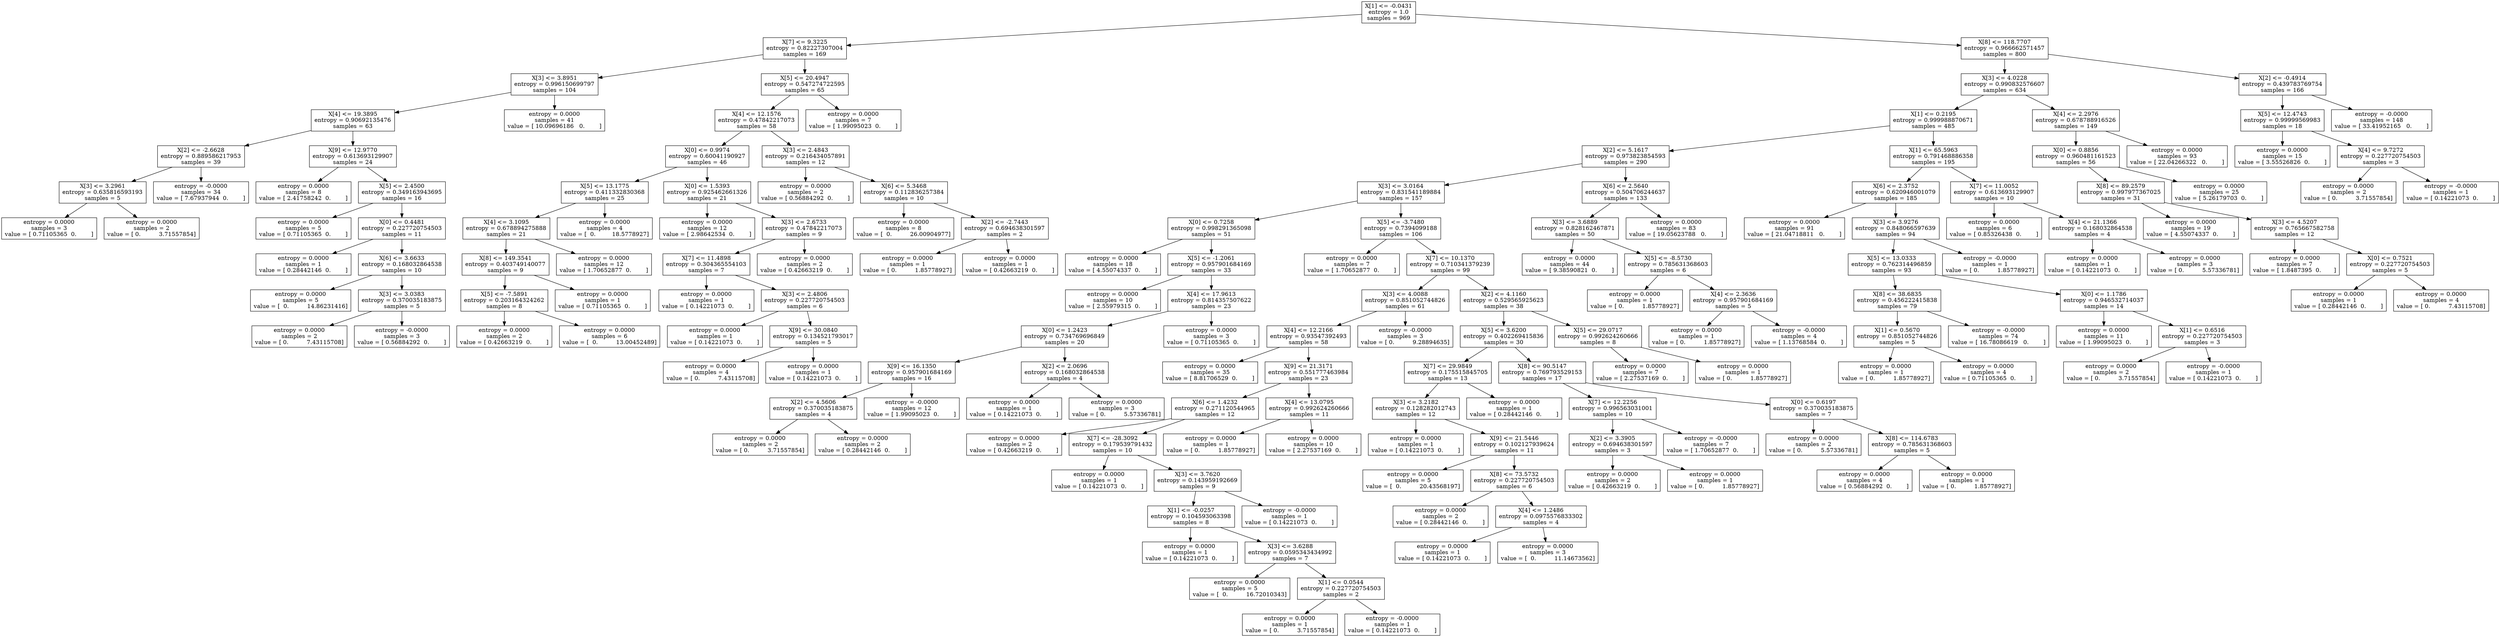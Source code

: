 digraph Tree {
0 [label="X[1] <= -0.0431\nentropy = 1.0\nsamples = 969", shape="box"] ;
1 [label="X[7] <= 9.3225\nentropy = 0.82227307004\nsamples = 169", shape="box"] ;
0 -> 1 ;
2 [label="X[3] <= 3.8951\nentropy = 0.996150699797\nsamples = 104", shape="box"] ;
1 -> 2 ;
3 [label="X[4] <= 19.3895\nentropy = 0.90692135476\nsamples = 63", shape="box"] ;
2 -> 3 ;
4 [label="X[2] <= -2.6628\nentropy = 0.889586217953\nsamples = 39", shape="box"] ;
3 -> 4 ;
5 [label="X[3] <= 3.2961\nentropy = 0.635816593193\nsamples = 5", shape="box"] ;
4 -> 5 ;
6 [label="entropy = 0.0000\nsamples = 3\nvalue = [ 0.71105365  0.        ]", shape="box"] ;
5 -> 6 ;
7 [label="entropy = 0.0000\nsamples = 2\nvalue = [ 0.          3.71557854]", shape="box"] ;
5 -> 7 ;
8 [label="entropy = -0.0000\nsamples = 34\nvalue = [ 7.67937944  0.        ]", shape="box"] ;
4 -> 8 ;
9 [label="X[9] <= 12.9770\nentropy = 0.613693129907\nsamples = 24", shape="box"] ;
3 -> 9 ;
10 [label="entropy = 0.0000\nsamples = 8\nvalue = [ 2.41758242  0.        ]", shape="box"] ;
9 -> 10 ;
11 [label="X[5] <= 2.4500\nentropy = 0.349163943695\nsamples = 16", shape="box"] ;
9 -> 11 ;
12 [label="entropy = 0.0000\nsamples = 5\nvalue = [ 0.71105365  0.        ]", shape="box"] ;
11 -> 12 ;
13 [label="X[0] <= 0.4481\nentropy = 0.227720754503\nsamples = 11", shape="box"] ;
11 -> 13 ;
14 [label="entropy = 0.0000\nsamples = 1\nvalue = [ 0.28442146  0.        ]", shape="box"] ;
13 -> 14 ;
15 [label="X[6] <= 3.6633\nentropy = 0.168032864538\nsamples = 10", shape="box"] ;
13 -> 15 ;
16 [label="entropy = 0.0000\nsamples = 5\nvalue = [  0.          14.86231416]", shape="box"] ;
15 -> 16 ;
17 [label="X[3] <= 3.0383\nentropy = 0.370035183875\nsamples = 5", shape="box"] ;
15 -> 17 ;
18 [label="entropy = 0.0000\nsamples = 2\nvalue = [ 0.          7.43115708]", shape="box"] ;
17 -> 18 ;
19 [label="entropy = -0.0000\nsamples = 3\nvalue = [ 0.56884292  0.        ]", shape="box"] ;
17 -> 19 ;
20 [label="entropy = 0.0000\nsamples = 41\nvalue = [ 10.09696186   0.        ]", shape="box"] ;
2 -> 20 ;
21 [label="X[5] <= 20.4947\nentropy = 0.547274722595\nsamples = 65", shape="box"] ;
1 -> 21 ;
22 [label="X[4] <= 12.1576\nentropy = 0.47842217073\nsamples = 58", shape="box"] ;
21 -> 22 ;
23 [label="X[0] <= 0.9974\nentropy = 0.60041190927\nsamples = 46", shape="box"] ;
22 -> 23 ;
24 [label="X[5] <= 13.1775\nentropy = 0.411332830368\nsamples = 25", shape="box"] ;
23 -> 24 ;
25 [label="X[4] <= 3.1095\nentropy = 0.678894275888\nsamples = 21", shape="box"] ;
24 -> 25 ;
26 [label="X[8] <= 149.3541\nentropy = 0.403749140077\nsamples = 9", shape="box"] ;
25 -> 26 ;
27 [label="X[5] <= -7.5891\nentropy = 0.203164324262\nsamples = 8", shape="box"] ;
26 -> 27 ;
28 [label="entropy = 0.0000\nsamples = 2\nvalue = [ 0.42663219  0.        ]", shape="box"] ;
27 -> 28 ;
29 [label="entropy = 0.0000\nsamples = 6\nvalue = [  0.          13.00452489]", shape="box"] ;
27 -> 29 ;
30 [label="entropy = 0.0000\nsamples = 1\nvalue = [ 0.71105365  0.        ]", shape="box"] ;
26 -> 30 ;
31 [label="entropy = 0.0000\nsamples = 12\nvalue = [ 1.70652877  0.        ]", shape="box"] ;
25 -> 31 ;
32 [label="entropy = 0.0000\nsamples = 4\nvalue = [  0.         18.5778927]", shape="box"] ;
24 -> 32 ;
33 [label="X[0] <= 1.5393\nentropy = 0.925462661326\nsamples = 21", shape="box"] ;
23 -> 33 ;
34 [label="entropy = 0.0000\nsamples = 12\nvalue = [ 2.98642534  0.        ]", shape="box"] ;
33 -> 34 ;
35 [label="X[3] <= 2.6733\nentropy = 0.47842217073\nsamples = 9", shape="box"] ;
33 -> 35 ;
36 [label="X[7] <= 11.4898\nentropy = 0.304365554103\nsamples = 7", shape="box"] ;
35 -> 36 ;
37 [label="entropy = 0.0000\nsamples = 1\nvalue = [ 0.14221073  0.        ]", shape="box"] ;
36 -> 37 ;
38 [label="X[3] <= 2.4806\nentropy = 0.227720754503\nsamples = 6", shape="box"] ;
36 -> 38 ;
39 [label="entropy = 0.0000\nsamples = 1\nvalue = [ 0.14221073  0.        ]", shape="box"] ;
38 -> 39 ;
40 [label="X[9] <= 30.0840\nentropy = 0.134521793017\nsamples = 5", shape="box"] ;
38 -> 40 ;
41 [label="entropy = 0.0000\nsamples = 4\nvalue = [ 0.          7.43115708]", shape="box"] ;
40 -> 41 ;
42 [label="entropy = 0.0000\nsamples = 1\nvalue = [ 0.14221073  0.        ]", shape="box"] ;
40 -> 42 ;
43 [label="entropy = 0.0000\nsamples = 2\nvalue = [ 0.42663219  0.        ]", shape="box"] ;
35 -> 43 ;
44 [label="X[3] <= 2.4843\nentropy = 0.216434057891\nsamples = 12", shape="box"] ;
22 -> 44 ;
45 [label="entropy = 0.0000\nsamples = 2\nvalue = [ 0.56884292  0.        ]", shape="box"] ;
44 -> 45 ;
46 [label="X[6] <= 5.3468\nentropy = 0.112836257384\nsamples = 10", shape="box"] ;
44 -> 46 ;
47 [label="entropy = 0.0000\nsamples = 8\nvalue = [  0.          26.00904977]", shape="box"] ;
46 -> 47 ;
48 [label="X[2] <= -2.7443\nentropy = 0.694638301597\nsamples = 2", shape="box"] ;
46 -> 48 ;
49 [label="entropy = 0.0000\nsamples = 1\nvalue = [ 0.          1.85778927]", shape="box"] ;
48 -> 49 ;
50 [label="entropy = 0.0000\nsamples = 1\nvalue = [ 0.42663219  0.        ]", shape="box"] ;
48 -> 50 ;
51 [label="entropy = 0.0000\nsamples = 7\nvalue = [ 1.99095023  0.        ]", shape="box"] ;
21 -> 51 ;
52 [label="X[8] <= 118.7707\nentropy = 0.966662571457\nsamples = 800", shape="box"] ;
0 -> 52 ;
53 [label="X[3] <= 4.0228\nentropy = 0.990832576607\nsamples = 634", shape="box"] ;
52 -> 53 ;
54 [label="X[1] <= 0.2195\nentropy = 0.999988870671\nsamples = 485", shape="box"] ;
53 -> 54 ;
55 [label="X[2] <= 5.1617\nentropy = 0.973823854593\nsamples = 290", shape="box"] ;
54 -> 55 ;
56 [label="X[3] <= 3.0164\nentropy = 0.831541189884\nsamples = 157", shape="box"] ;
55 -> 56 ;
57 [label="X[0] <= 0.7258\nentropy = 0.998291365098\nsamples = 51", shape="box"] ;
56 -> 57 ;
58 [label="entropy = 0.0000\nsamples = 18\nvalue = [ 4.55074337  0.        ]", shape="box"] ;
57 -> 58 ;
59 [label="X[5] <= -1.2061\nentropy = 0.957901684169\nsamples = 33", shape="box"] ;
57 -> 59 ;
60 [label="entropy = 0.0000\nsamples = 10\nvalue = [ 2.55979315  0.        ]", shape="box"] ;
59 -> 60 ;
61 [label="X[4] <= 17.9613\nentropy = 0.814357507622\nsamples = 23", shape="box"] ;
59 -> 61 ;
62 [label="X[0] <= 1.2423\nentropy = 0.734769696849\nsamples = 20", shape="box"] ;
61 -> 62 ;
63 [label="X[9] <= 16.1350\nentropy = 0.957901684169\nsamples = 16", shape="box"] ;
62 -> 63 ;
64 [label="X[2] <= 4.5606\nentropy = 0.370035183875\nsamples = 4", shape="box"] ;
63 -> 64 ;
65 [label="entropy = 0.0000\nsamples = 2\nvalue = [ 0.          3.71557854]", shape="box"] ;
64 -> 65 ;
66 [label="entropy = 0.0000\nsamples = 2\nvalue = [ 0.28442146  0.        ]", shape="box"] ;
64 -> 66 ;
67 [label="entropy = -0.0000\nsamples = 12\nvalue = [ 1.99095023  0.        ]", shape="box"] ;
63 -> 67 ;
68 [label="X[2] <= 2.0696\nentropy = 0.168032864538\nsamples = 4", shape="box"] ;
62 -> 68 ;
69 [label="entropy = 0.0000\nsamples = 1\nvalue = [ 0.14221073  0.        ]", shape="box"] ;
68 -> 69 ;
70 [label="entropy = 0.0000\nsamples = 3\nvalue = [ 0.          5.57336781]", shape="box"] ;
68 -> 70 ;
71 [label="entropy = 0.0000\nsamples = 3\nvalue = [ 0.71105365  0.        ]", shape="box"] ;
61 -> 71 ;
72 [label="X[5] <= -3.7480\nentropy = 0.7394099188\nsamples = 106", shape="box"] ;
56 -> 72 ;
73 [label="entropy = 0.0000\nsamples = 7\nvalue = [ 1.70652877  0.        ]", shape="box"] ;
72 -> 73 ;
74 [label="X[7] <= 10.1370\nentropy = 0.710341379239\nsamples = 99", shape="box"] ;
72 -> 74 ;
75 [label="X[3] <= 4.0088\nentropy = 0.851052744826\nsamples = 61", shape="box"] ;
74 -> 75 ;
76 [label="X[4] <= 12.2166\nentropy = 0.93547392493\nsamples = 58", shape="box"] ;
75 -> 76 ;
77 [label="entropy = 0.0000\nsamples = 35\nvalue = [ 8.81706529  0.        ]", shape="box"] ;
76 -> 77 ;
78 [label="X[9] <= 21.3171\nentropy = 0.551777463984\nsamples = 23", shape="box"] ;
76 -> 78 ;
79 [label="X[6] <= 1.4232\nentropy = 0.271120544965\nsamples = 12", shape="box"] ;
78 -> 79 ;
80 [label="entropy = 0.0000\nsamples = 2\nvalue = [ 0.42663219  0.        ]", shape="box"] ;
79 -> 80 ;
81 [label="X[7] <= -28.3092\nentropy = 0.179539791432\nsamples = 10", shape="box"] ;
79 -> 81 ;
82 [label="entropy = 0.0000\nsamples = 1\nvalue = [ 0.14221073  0.        ]", shape="box"] ;
81 -> 82 ;
83 [label="X[3] <= 3.7620\nentropy = 0.143959192669\nsamples = 9", shape="box"] ;
81 -> 83 ;
84 [label="X[1] <= -0.0257\nentropy = 0.104593063398\nsamples = 8", shape="box"] ;
83 -> 84 ;
85 [label="entropy = 0.0000\nsamples = 1\nvalue = [ 0.14221073  0.        ]", shape="box"] ;
84 -> 85 ;
86 [label="X[3] <= 3.6288\nentropy = 0.0595343434992\nsamples = 7", shape="box"] ;
84 -> 86 ;
87 [label="entropy = 0.0000\nsamples = 5\nvalue = [  0.          16.72010343]", shape="box"] ;
86 -> 87 ;
88 [label="X[1] <= 0.0544\nentropy = 0.227720754503\nsamples = 2", shape="box"] ;
86 -> 88 ;
89 [label="entropy = 0.0000\nsamples = 1\nvalue = [ 0.          3.71557854]", shape="box"] ;
88 -> 89 ;
90 [label="entropy = -0.0000\nsamples = 1\nvalue = [ 0.14221073  0.        ]", shape="box"] ;
88 -> 90 ;
91 [label="entropy = -0.0000\nsamples = 1\nvalue = [ 0.14221073  0.        ]", shape="box"] ;
83 -> 91 ;
92 [label="X[4] <= 13.0795\nentropy = 0.992624260666\nsamples = 11", shape="box"] ;
78 -> 92 ;
93 [label="entropy = 0.0000\nsamples = 1\nvalue = [ 0.          1.85778927]", shape="box"] ;
92 -> 93 ;
94 [label="entropy = 0.0000\nsamples = 10\nvalue = [ 2.27537169  0.        ]", shape="box"] ;
92 -> 94 ;
95 [label="entropy = -0.0000\nsamples = 3\nvalue = [ 0.          9.28894635]", shape="box"] ;
75 -> 95 ;
96 [label="X[2] <= 4.1160\nentropy = 0.529565925623\nsamples = 38", shape="box"] ;
74 -> 96 ;
97 [label="X[5] <= 3.6200\nentropy = 0.402269415836\nsamples = 30", shape="box"] ;
96 -> 97 ;
98 [label="X[7] <= 29.9849\nentropy = 0.175515845705\nsamples = 13", shape="box"] ;
97 -> 98 ;
99 [label="X[3] <= 3.2182\nentropy = 0.128282012743\nsamples = 12", shape="box"] ;
98 -> 99 ;
100 [label="entropy = 0.0000\nsamples = 1\nvalue = [ 0.14221073  0.        ]", shape="box"] ;
99 -> 100 ;
101 [label="X[9] <= 21.5446\nentropy = 0.102127939624\nsamples = 11", shape="box"] ;
99 -> 101 ;
102 [label="entropy = 0.0000\nsamples = 5\nvalue = [  0.          20.43568197]", shape="box"] ;
101 -> 102 ;
103 [label="X[8] <= 73.5732\nentropy = 0.227720754503\nsamples = 6", shape="box"] ;
101 -> 103 ;
104 [label="entropy = 0.0000\nsamples = 2\nvalue = [ 0.28442146  0.        ]", shape="box"] ;
103 -> 104 ;
105 [label="X[4] <= 1.2486\nentropy = 0.0975576833302\nsamples = 4", shape="box"] ;
103 -> 105 ;
106 [label="entropy = 0.0000\nsamples = 1\nvalue = [ 0.14221073  0.        ]", shape="box"] ;
105 -> 106 ;
107 [label="entropy = 0.0000\nsamples = 3\nvalue = [  0.          11.14673562]", shape="box"] ;
105 -> 107 ;
108 [label="entropy = 0.0000\nsamples = 1\nvalue = [ 0.28442146  0.        ]", shape="box"] ;
98 -> 108 ;
109 [label="X[8] <= 90.5147\nentropy = 0.769793529153\nsamples = 17", shape="box"] ;
97 -> 109 ;
110 [label="X[7] <= 12.2256\nentropy = 0.996563031001\nsamples = 10", shape="box"] ;
109 -> 110 ;
111 [label="X[2] <= 3.3905\nentropy = 0.694638301597\nsamples = 3", shape="box"] ;
110 -> 111 ;
112 [label="entropy = 0.0000\nsamples = 2\nvalue = [ 0.42663219  0.        ]", shape="box"] ;
111 -> 112 ;
113 [label="entropy = 0.0000\nsamples = 1\nvalue = [ 0.          1.85778927]", shape="box"] ;
111 -> 113 ;
114 [label="entropy = -0.0000\nsamples = 7\nvalue = [ 1.70652877  0.        ]", shape="box"] ;
110 -> 114 ;
115 [label="X[0] <= 0.6197\nentropy = 0.370035183875\nsamples = 7", shape="box"] ;
109 -> 115 ;
116 [label="entropy = 0.0000\nsamples = 2\nvalue = [ 0.          5.57336781]", shape="box"] ;
115 -> 116 ;
117 [label="X[8] <= 114.6783\nentropy = 0.785631368603\nsamples = 5", shape="box"] ;
115 -> 117 ;
118 [label="entropy = 0.0000\nsamples = 4\nvalue = [ 0.56884292  0.        ]", shape="box"] ;
117 -> 118 ;
119 [label="entropy = 0.0000\nsamples = 1\nvalue = [ 0.          1.85778927]", shape="box"] ;
117 -> 119 ;
120 [label="X[5] <= 29.0717\nentropy = 0.992624260666\nsamples = 8", shape="box"] ;
96 -> 120 ;
121 [label="entropy = 0.0000\nsamples = 7\nvalue = [ 2.27537169  0.        ]", shape="box"] ;
120 -> 121 ;
122 [label="entropy = 0.0000\nsamples = 1\nvalue = [ 0.          1.85778927]", shape="box"] ;
120 -> 122 ;
123 [label="X[6] <= 2.5640\nentropy = 0.504706244637\nsamples = 133", shape="box"] ;
55 -> 123 ;
124 [label="X[3] <= 3.6889\nentropy = 0.828162467871\nsamples = 50", shape="box"] ;
123 -> 124 ;
125 [label="entropy = 0.0000\nsamples = 44\nvalue = [ 9.38590821  0.        ]", shape="box"] ;
124 -> 125 ;
126 [label="X[5] <= -8.5730\nentropy = 0.785631368603\nsamples = 6", shape="box"] ;
124 -> 126 ;
127 [label="entropy = 0.0000\nsamples = 1\nvalue = [ 0.          1.85778927]", shape="box"] ;
126 -> 127 ;
128 [label="X[4] <= 2.3636\nentropy = 0.957901684169\nsamples = 5", shape="box"] ;
126 -> 128 ;
129 [label="entropy = 0.0000\nsamples = 1\nvalue = [ 0.          1.85778927]", shape="box"] ;
128 -> 129 ;
130 [label="entropy = -0.0000\nsamples = 4\nvalue = [ 1.13768584  0.        ]", shape="box"] ;
128 -> 130 ;
131 [label="entropy = 0.0000\nsamples = 83\nvalue = [ 19.05623788   0.        ]", shape="box"] ;
123 -> 131 ;
132 [label="X[1] <= 65.5963\nentropy = 0.791468886358\nsamples = 195", shape="box"] ;
54 -> 132 ;
133 [label="X[6] <= 2.3752\nentropy = 0.620946001079\nsamples = 185", shape="box"] ;
132 -> 133 ;
134 [label="entropy = 0.0000\nsamples = 91\nvalue = [ 21.04718811   0.        ]", shape="box"] ;
133 -> 134 ;
135 [label="X[3] <= 3.9276\nentropy = 0.848066597639\nsamples = 94", shape="box"] ;
133 -> 135 ;
136 [label="X[5] <= 13.0333\nentropy = 0.762314496859\nsamples = 93", shape="box"] ;
135 -> 136 ;
137 [label="X[8] <= 38.6835\nentropy = 0.456222415838\nsamples = 79", shape="box"] ;
136 -> 137 ;
138 [label="X[1] <= 0.5670\nentropy = 0.851052744826\nsamples = 5", shape="box"] ;
137 -> 138 ;
139 [label="entropy = 0.0000\nsamples = 1\nvalue = [ 0.          1.85778927]", shape="box"] ;
138 -> 139 ;
140 [label="entropy = 0.0000\nsamples = 4\nvalue = [ 0.71105365  0.        ]", shape="box"] ;
138 -> 140 ;
141 [label="entropy = -0.0000\nsamples = 74\nvalue = [ 16.78086619   0.        ]", shape="box"] ;
137 -> 141 ;
142 [label="X[0] <= 1.1786\nentropy = 0.946532714037\nsamples = 14", shape="box"] ;
136 -> 142 ;
143 [label="entropy = 0.0000\nsamples = 11\nvalue = [ 1.99095023  0.        ]", shape="box"] ;
142 -> 143 ;
144 [label="X[1] <= 0.6516\nentropy = 0.227720754503\nsamples = 3", shape="box"] ;
142 -> 144 ;
145 [label="entropy = 0.0000\nsamples = 2\nvalue = [ 0.          3.71557854]", shape="box"] ;
144 -> 145 ;
146 [label="entropy = -0.0000\nsamples = 1\nvalue = [ 0.14221073  0.        ]", shape="box"] ;
144 -> 146 ;
147 [label="entropy = -0.0000\nsamples = 1\nvalue = [ 0.          1.85778927]", shape="box"] ;
135 -> 147 ;
148 [label="X[7] <= 11.0052\nentropy = 0.613693129907\nsamples = 10", shape="box"] ;
132 -> 148 ;
149 [label="entropy = 0.0000\nsamples = 6\nvalue = [ 0.85326438  0.        ]", shape="box"] ;
148 -> 149 ;
150 [label="X[4] <= 21.1366\nentropy = 0.168032864538\nsamples = 4", shape="box"] ;
148 -> 150 ;
151 [label="entropy = 0.0000\nsamples = 1\nvalue = [ 0.14221073  0.        ]", shape="box"] ;
150 -> 151 ;
152 [label="entropy = 0.0000\nsamples = 3\nvalue = [ 0.          5.57336781]", shape="box"] ;
150 -> 152 ;
153 [label="X[4] <= 2.2976\nentropy = 0.678788916526\nsamples = 149", shape="box"] ;
53 -> 153 ;
154 [label="X[0] <= 0.8856\nentropy = 0.960481161523\nsamples = 56", shape="box"] ;
153 -> 154 ;
155 [label="X[8] <= 89.2579\nentropy = 0.997977367025\nsamples = 31", shape="box"] ;
154 -> 155 ;
156 [label="entropy = 0.0000\nsamples = 19\nvalue = [ 4.55074337  0.        ]", shape="box"] ;
155 -> 156 ;
157 [label="X[3] <= 4.5207\nentropy = 0.765667582758\nsamples = 12", shape="box"] ;
155 -> 157 ;
158 [label="entropy = 0.0000\nsamples = 7\nvalue = [ 1.8487395  0.       ]", shape="box"] ;
157 -> 158 ;
159 [label="X[0] <= 0.7521\nentropy = 0.227720754503\nsamples = 5", shape="box"] ;
157 -> 159 ;
160 [label="entropy = 0.0000\nsamples = 1\nvalue = [ 0.28442146  0.        ]", shape="box"] ;
159 -> 160 ;
161 [label="entropy = 0.0000\nsamples = 4\nvalue = [ 0.          7.43115708]", shape="box"] ;
159 -> 161 ;
162 [label="entropy = 0.0000\nsamples = 25\nvalue = [ 5.26179703  0.        ]", shape="box"] ;
154 -> 162 ;
163 [label="entropy = 0.0000\nsamples = 93\nvalue = [ 22.04266322   0.        ]", shape="box"] ;
153 -> 163 ;
164 [label="X[2] <= -0.4914\nentropy = 0.439783769754\nsamples = 166", shape="box"] ;
52 -> 164 ;
165 [label="X[5] <= 12.4743\nentropy = 0.99999569983\nsamples = 18", shape="box"] ;
164 -> 165 ;
166 [label="entropy = 0.0000\nsamples = 15\nvalue = [ 3.55526826  0.        ]", shape="box"] ;
165 -> 166 ;
167 [label="X[4] <= 9.7272\nentropy = 0.227720754503\nsamples = 3", shape="box"] ;
165 -> 167 ;
168 [label="entropy = 0.0000\nsamples = 2\nvalue = [ 0.          3.71557854]", shape="box"] ;
167 -> 168 ;
169 [label="entropy = -0.0000\nsamples = 1\nvalue = [ 0.14221073  0.        ]", shape="box"] ;
167 -> 169 ;
170 [label="entropy = -0.0000\nsamples = 148\nvalue = [ 33.41952165   0.        ]", shape="box"] ;
164 -> 170 ;
}